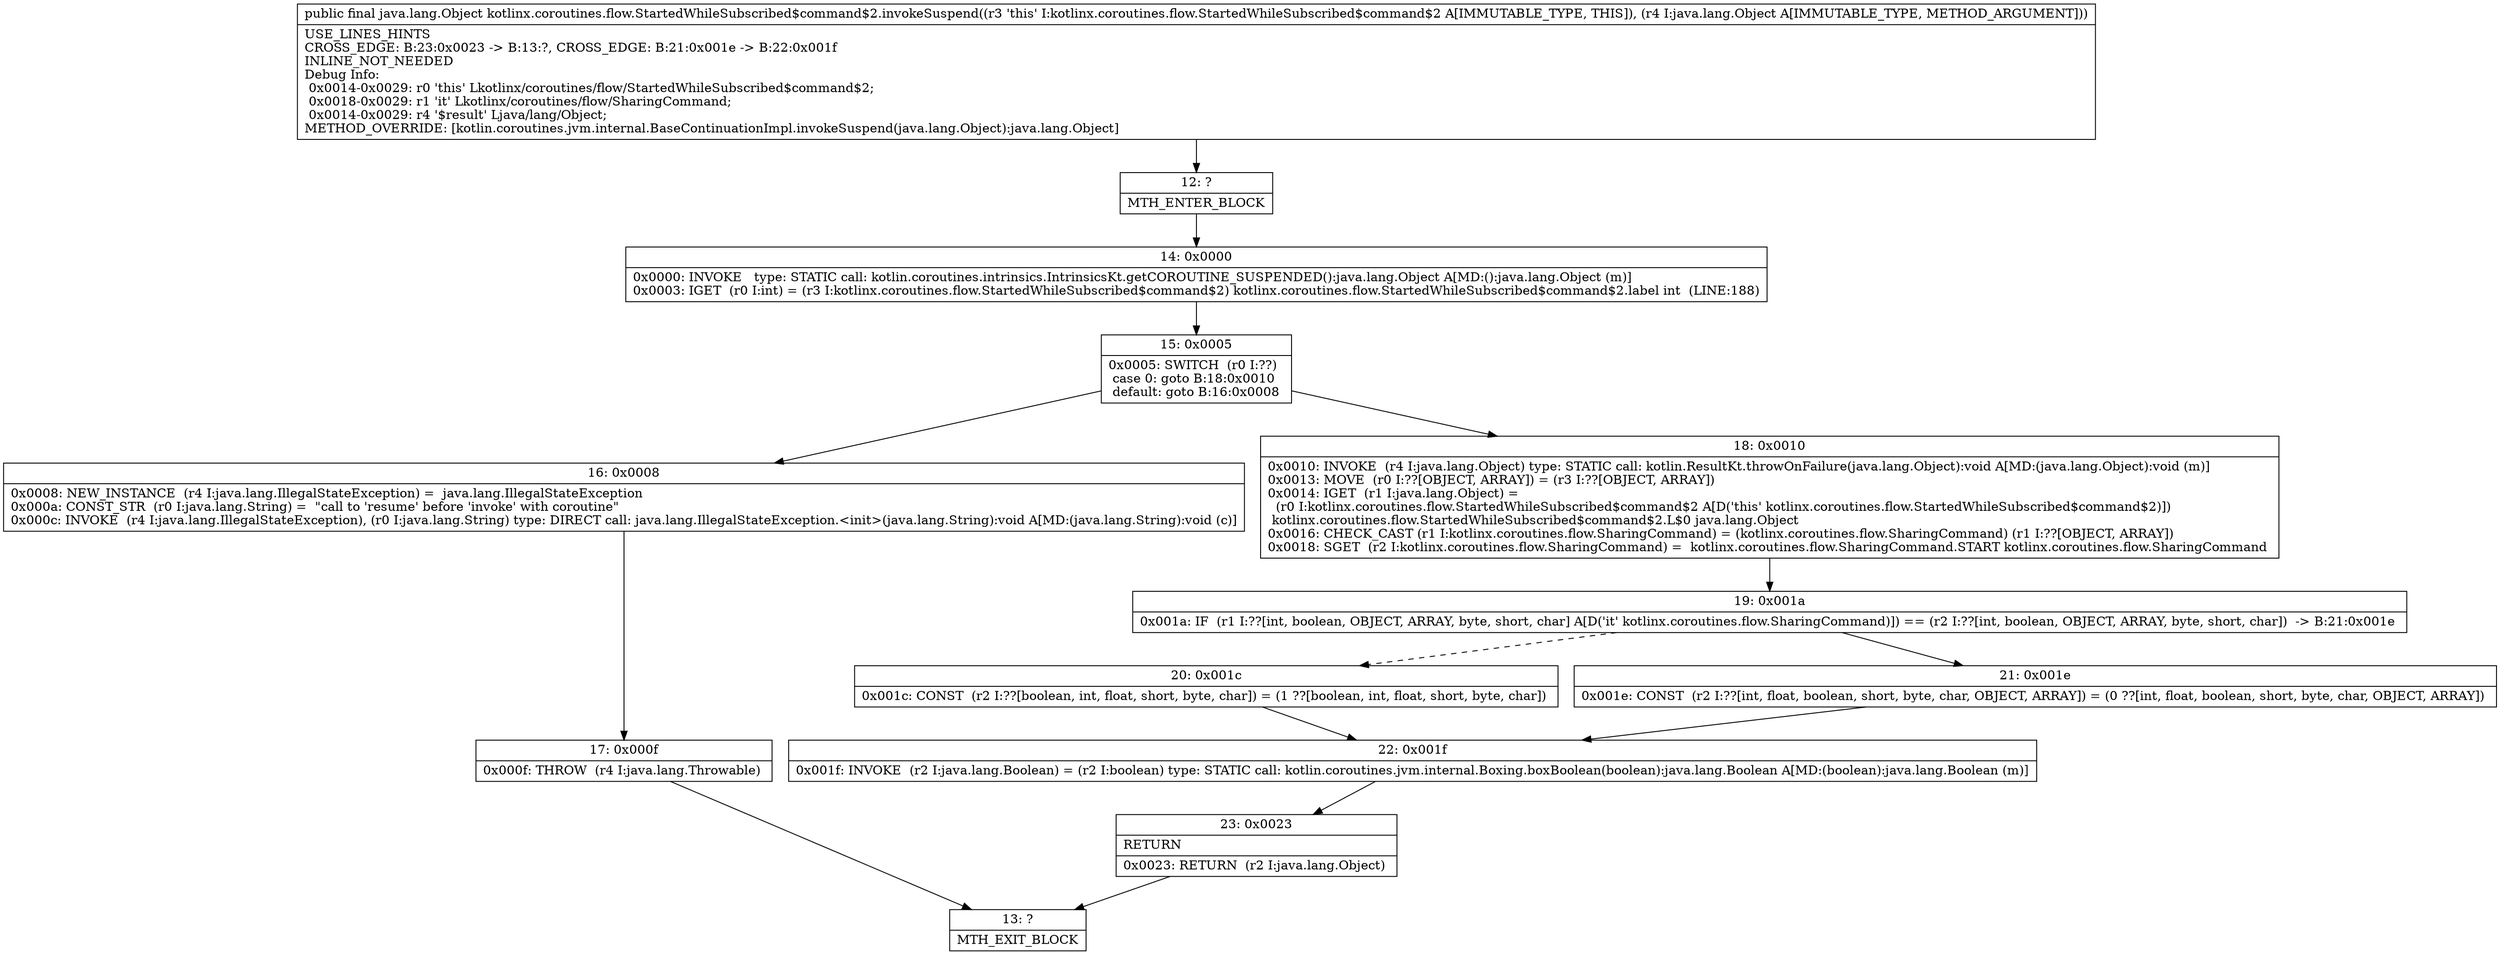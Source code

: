 digraph "CFG forkotlinx.coroutines.flow.StartedWhileSubscribed$command$2.invokeSuspend(Ljava\/lang\/Object;)Ljava\/lang\/Object;" {
Node_12 [shape=record,label="{12\:\ ?|MTH_ENTER_BLOCK\l}"];
Node_14 [shape=record,label="{14\:\ 0x0000|0x0000: INVOKE   type: STATIC call: kotlin.coroutines.intrinsics.IntrinsicsKt.getCOROUTINE_SUSPENDED():java.lang.Object A[MD:():java.lang.Object (m)]\l0x0003: IGET  (r0 I:int) = (r3 I:kotlinx.coroutines.flow.StartedWhileSubscribed$command$2) kotlinx.coroutines.flow.StartedWhileSubscribed$command$2.label int  (LINE:188)\l}"];
Node_15 [shape=record,label="{15\:\ 0x0005|0x0005: SWITCH  (r0 I:??)\l case 0: goto B:18:0x0010\l default: goto B:16:0x0008 \l}"];
Node_16 [shape=record,label="{16\:\ 0x0008|0x0008: NEW_INSTANCE  (r4 I:java.lang.IllegalStateException) =  java.lang.IllegalStateException \l0x000a: CONST_STR  (r0 I:java.lang.String) =  \"call to 'resume' before 'invoke' with coroutine\" \l0x000c: INVOKE  (r4 I:java.lang.IllegalStateException), (r0 I:java.lang.String) type: DIRECT call: java.lang.IllegalStateException.\<init\>(java.lang.String):void A[MD:(java.lang.String):void (c)]\l}"];
Node_17 [shape=record,label="{17\:\ 0x000f|0x000f: THROW  (r4 I:java.lang.Throwable) \l}"];
Node_13 [shape=record,label="{13\:\ ?|MTH_EXIT_BLOCK\l}"];
Node_18 [shape=record,label="{18\:\ 0x0010|0x0010: INVOKE  (r4 I:java.lang.Object) type: STATIC call: kotlin.ResultKt.throwOnFailure(java.lang.Object):void A[MD:(java.lang.Object):void (m)]\l0x0013: MOVE  (r0 I:??[OBJECT, ARRAY]) = (r3 I:??[OBJECT, ARRAY]) \l0x0014: IGET  (r1 I:java.lang.Object) = \l  (r0 I:kotlinx.coroutines.flow.StartedWhileSubscribed$command$2 A[D('this' kotlinx.coroutines.flow.StartedWhileSubscribed$command$2)])\l kotlinx.coroutines.flow.StartedWhileSubscribed$command$2.L$0 java.lang.Object \l0x0016: CHECK_CAST (r1 I:kotlinx.coroutines.flow.SharingCommand) = (kotlinx.coroutines.flow.SharingCommand) (r1 I:??[OBJECT, ARRAY]) \l0x0018: SGET  (r2 I:kotlinx.coroutines.flow.SharingCommand) =  kotlinx.coroutines.flow.SharingCommand.START kotlinx.coroutines.flow.SharingCommand \l}"];
Node_19 [shape=record,label="{19\:\ 0x001a|0x001a: IF  (r1 I:??[int, boolean, OBJECT, ARRAY, byte, short, char] A[D('it' kotlinx.coroutines.flow.SharingCommand)]) == (r2 I:??[int, boolean, OBJECT, ARRAY, byte, short, char])  \-\> B:21:0x001e \l}"];
Node_20 [shape=record,label="{20\:\ 0x001c|0x001c: CONST  (r2 I:??[boolean, int, float, short, byte, char]) = (1 ??[boolean, int, float, short, byte, char]) \l}"];
Node_22 [shape=record,label="{22\:\ 0x001f|0x001f: INVOKE  (r2 I:java.lang.Boolean) = (r2 I:boolean) type: STATIC call: kotlin.coroutines.jvm.internal.Boxing.boxBoolean(boolean):java.lang.Boolean A[MD:(boolean):java.lang.Boolean (m)]\l}"];
Node_23 [shape=record,label="{23\:\ 0x0023|RETURN\l|0x0023: RETURN  (r2 I:java.lang.Object) \l}"];
Node_21 [shape=record,label="{21\:\ 0x001e|0x001e: CONST  (r2 I:??[int, float, boolean, short, byte, char, OBJECT, ARRAY]) = (0 ??[int, float, boolean, short, byte, char, OBJECT, ARRAY]) \l}"];
MethodNode[shape=record,label="{public final java.lang.Object kotlinx.coroutines.flow.StartedWhileSubscribed$command$2.invokeSuspend((r3 'this' I:kotlinx.coroutines.flow.StartedWhileSubscribed$command$2 A[IMMUTABLE_TYPE, THIS]), (r4 I:java.lang.Object A[IMMUTABLE_TYPE, METHOD_ARGUMENT]))  | USE_LINES_HINTS\lCROSS_EDGE: B:23:0x0023 \-\> B:13:?, CROSS_EDGE: B:21:0x001e \-\> B:22:0x001f\lINLINE_NOT_NEEDED\lDebug Info:\l  0x0014\-0x0029: r0 'this' Lkotlinx\/coroutines\/flow\/StartedWhileSubscribed$command$2;\l  0x0018\-0x0029: r1 'it' Lkotlinx\/coroutines\/flow\/SharingCommand;\l  0x0014\-0x0029: r4 '$result' Ljava\/lang\/Object;\lMETHOD_OVERRIDE: [kotlin.coroutines.jvm.internal.BaseContinuationImpl.invokeSuspend(java.lang.Object):java.lang.Object]\l}"];
MethodNode -> Node_12;Node_12 -> Node_14;
Node_14 -> Node_15;
Node_15 -> Node_16;
Node_15 -> Node_18;
Node_16 -> Node_17;
Node_17 -> Node_13;
Node_18 -> Node_19;
Node_19 -> Node_20[style=dashed];
Node_19 -> Node_21;
Node_20 -> Node_22;
Node_22 -> Node_23;
Node_23 -> Node_13;
Node_21 -> Node_22;
}

